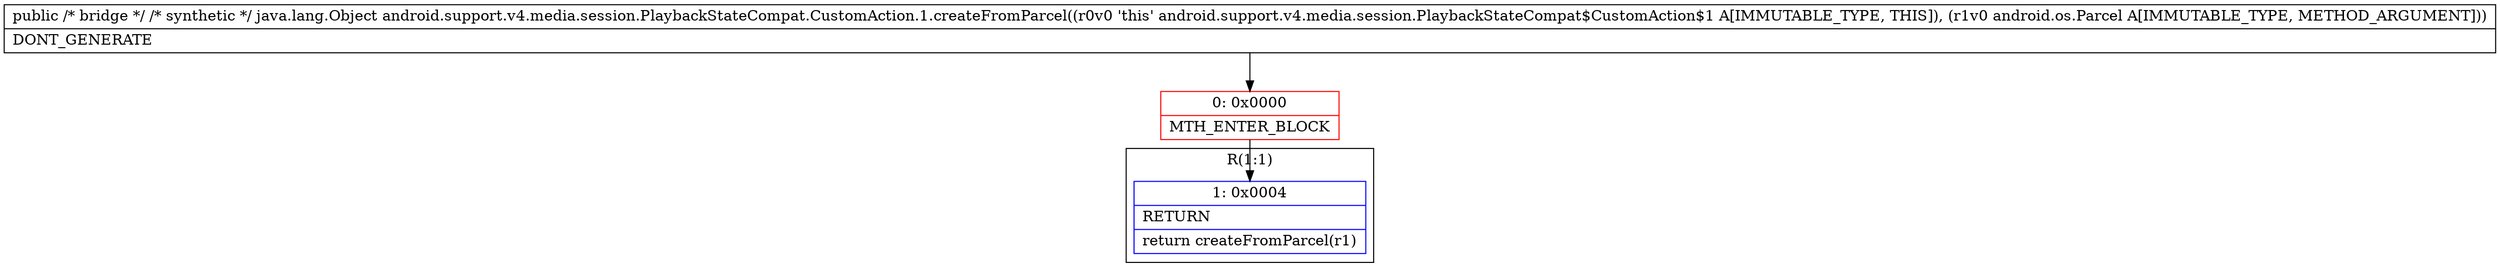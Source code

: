 digraph "CFG forandroid.support.v4.media.session.PlaybackStateCompat.CustomAction.1.createFromParcel(Landroid\/os\/Parcel;)Ljava\/lang\/Object;" {
subgraph cluster_Region_1319522213 {
label = "R(1:1)";
node [shape=record,color=blue];
Node_1 [shape=record,label="{1\:\ 0x0004|RETURN\l|return createFromParcel(r1)\l}"];
}
Node_0 [shape=record,color=red,label="{0\:\ 0x0000|MTH_ENTER_BLOCK\l}"];
MethodNode[shape=record,label="{public \/* bridge *\/ \/* synthetic *\/ java.lang.Object android.support.v4.media.session.PlaybackStateCompat.CustomAction.1.createFromParcel((r0v0 'this' android.support.v4.media.session.PlaybackStateCompat$CustomAction$1 A[IMMUTABLE_TYPE, THIS]), (r1v0 android.os.Parcel A[IMMUTABLE_TYPE, METHOD_ARGUMENT]))  | DONT_GENERATE\l}"];
MethodNode -> Node_0;
Node_0 -> Node_1;
}

